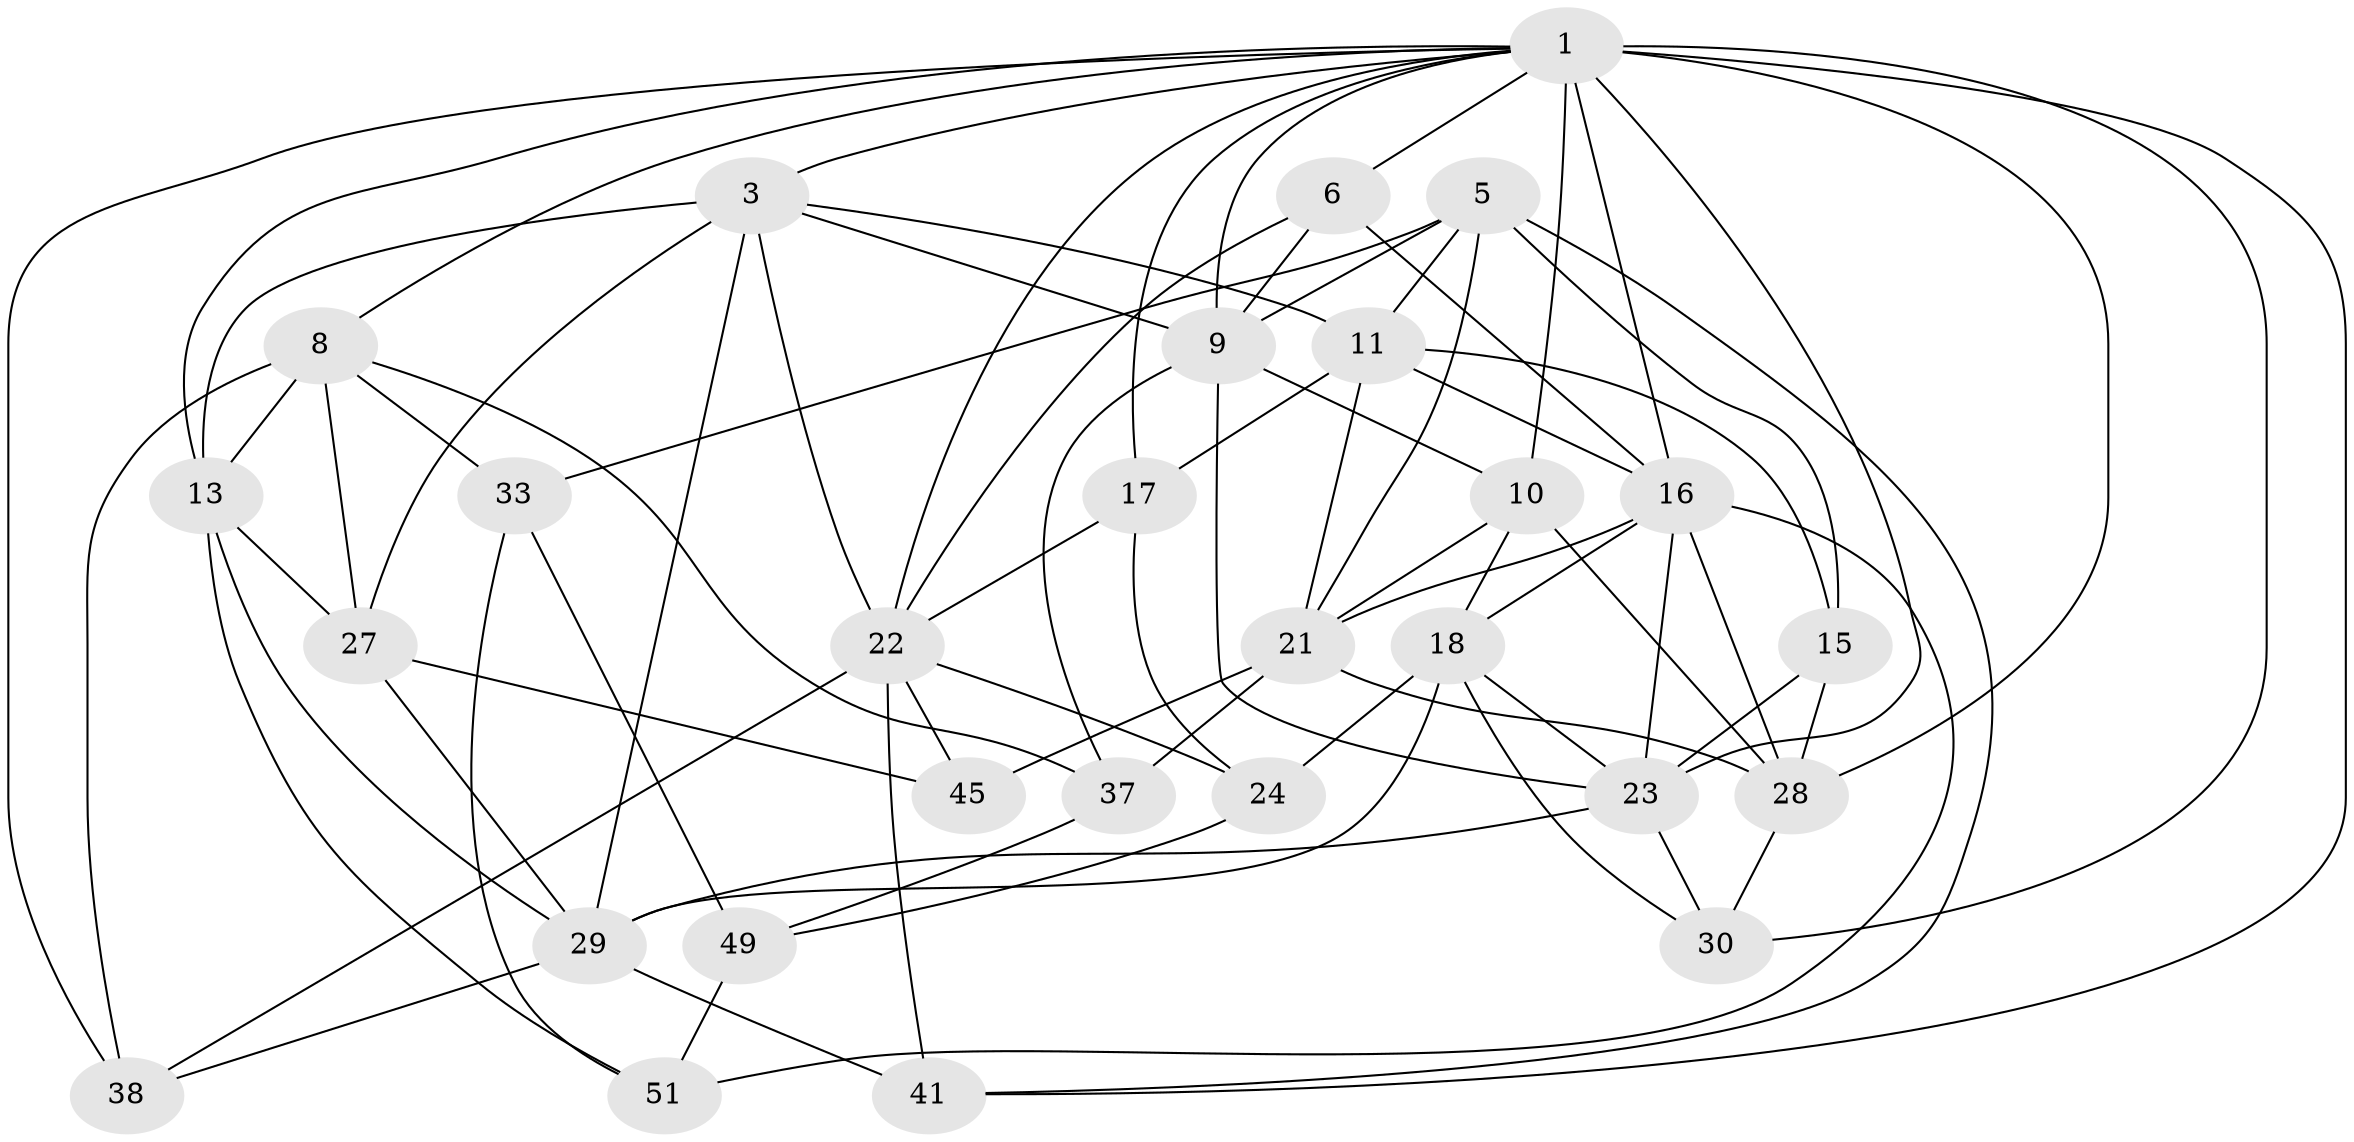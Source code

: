 // original degree distribution, {4: 1.0}
// Generated by graph-tools (version 1.1) at 2025/16/03/09/25 04:16:37]
// undirected, 28 vertices, 79 edges
graph export_dot {
graph [start="1"]
  node [color=gray90,style=filled];
  1 [super="+19+4+2"];
  3 [super="+39+43"];
  5 [super="+12"];
  6;
  8 [super="+57"];
  9 [super="+20+14"];
  10 [super="+40"];
  11 [super="+25"];
  13 [super="+26"];
  15;
  16 [super="+44+35"];
  17;
  18 [super="+31"];
  21 [super="+32"];
  22 [super="+42+36"];
  23 [super="+50+55"];
  24;
  27 [super="+56"];
  28 [super="+47"];
  29 [super="+34+52"];
  30;
  33;
  37;
  38;
  41;
  45;
  49;
  51;
  1 -- 30;
  1 -- 10 [weight=2];
  1 -- 3;
  1 -- 16 [weight=2];
  1 -- 17;
  1 -- 23;
  1 -- 41;
  1 -- 22;
  1 -- 38;
  1 -- 6;
  1 -- 9;
  1 -- 13;
  1 -- 28;
  1 -- 8;
  3 -- 11;
  3 -- 13;
  3 -- 27;
  3 -- 22;
  3 -- 29;
  3 -- 9 [weight=2];
  5 -- 9;
  5 -- 41;
  5 -- 33;
  5 -- 15;
  5 -- 11;
  5 -- 21;
  6 -- 16;
  6 -- 9;
  6 -- 22;
  8 -- 38;
  8 -- 37;
  8 -- 27;
  8 -- 33;
  8 -- 13;
  9 -- 23;
  9 -- 37;
  9 -- 10;
  10 -- 28;
  10 -- 21;
  10 -- 18;
  11 -- 17;
  11 -- 21;
  11 -- 16;
  11 -- 15;
  13 -- 51;
  13 -- 27;
  13 -- 29;
  15 -- 23;
  15 -- 28;
  16 -- 28;
  16 -- 51;
  16 -- 23 [weight=2];
  16 -- 18;
  16 -- 21;
  17 -- 24;
  17 -- 22;
  18 -- 29;
  18 -- 23;
  18 -- 24;
  18 -- 30;
  21 -- 45 [weight=2];
  21 -- 37;
  21 -- 28;
  22 -- 24;
  22 -- 45;
  22 -- 38;
  22 -- 41;
  23 -- 30;
  23 -- 29;
  24 -- 49;
  27 -- 29 [weight=2];
  27 -- 45;
  28 -- 30;
  29 -- 41;
  29 -- 38;
  33 -- 51;
  33 -- 49;
  37 -- 49;
  49 -- 51;
}
